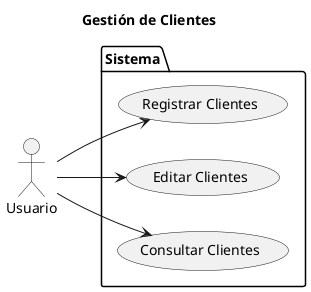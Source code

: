 @startuml usuario

left to right direction

title Gestión de Clientes

actor Usuario as User

package Sistema {

    USECASE "Registrar Clientes" as UC_Registrar
    USECASE "Editar Clientes" as UC_Editar
    USECASE "Consultar Clientes" as UC_Consultar

}

User --> UC_Registrar
User --> UC_Editar
User --> UC_Consultar

@enduml
